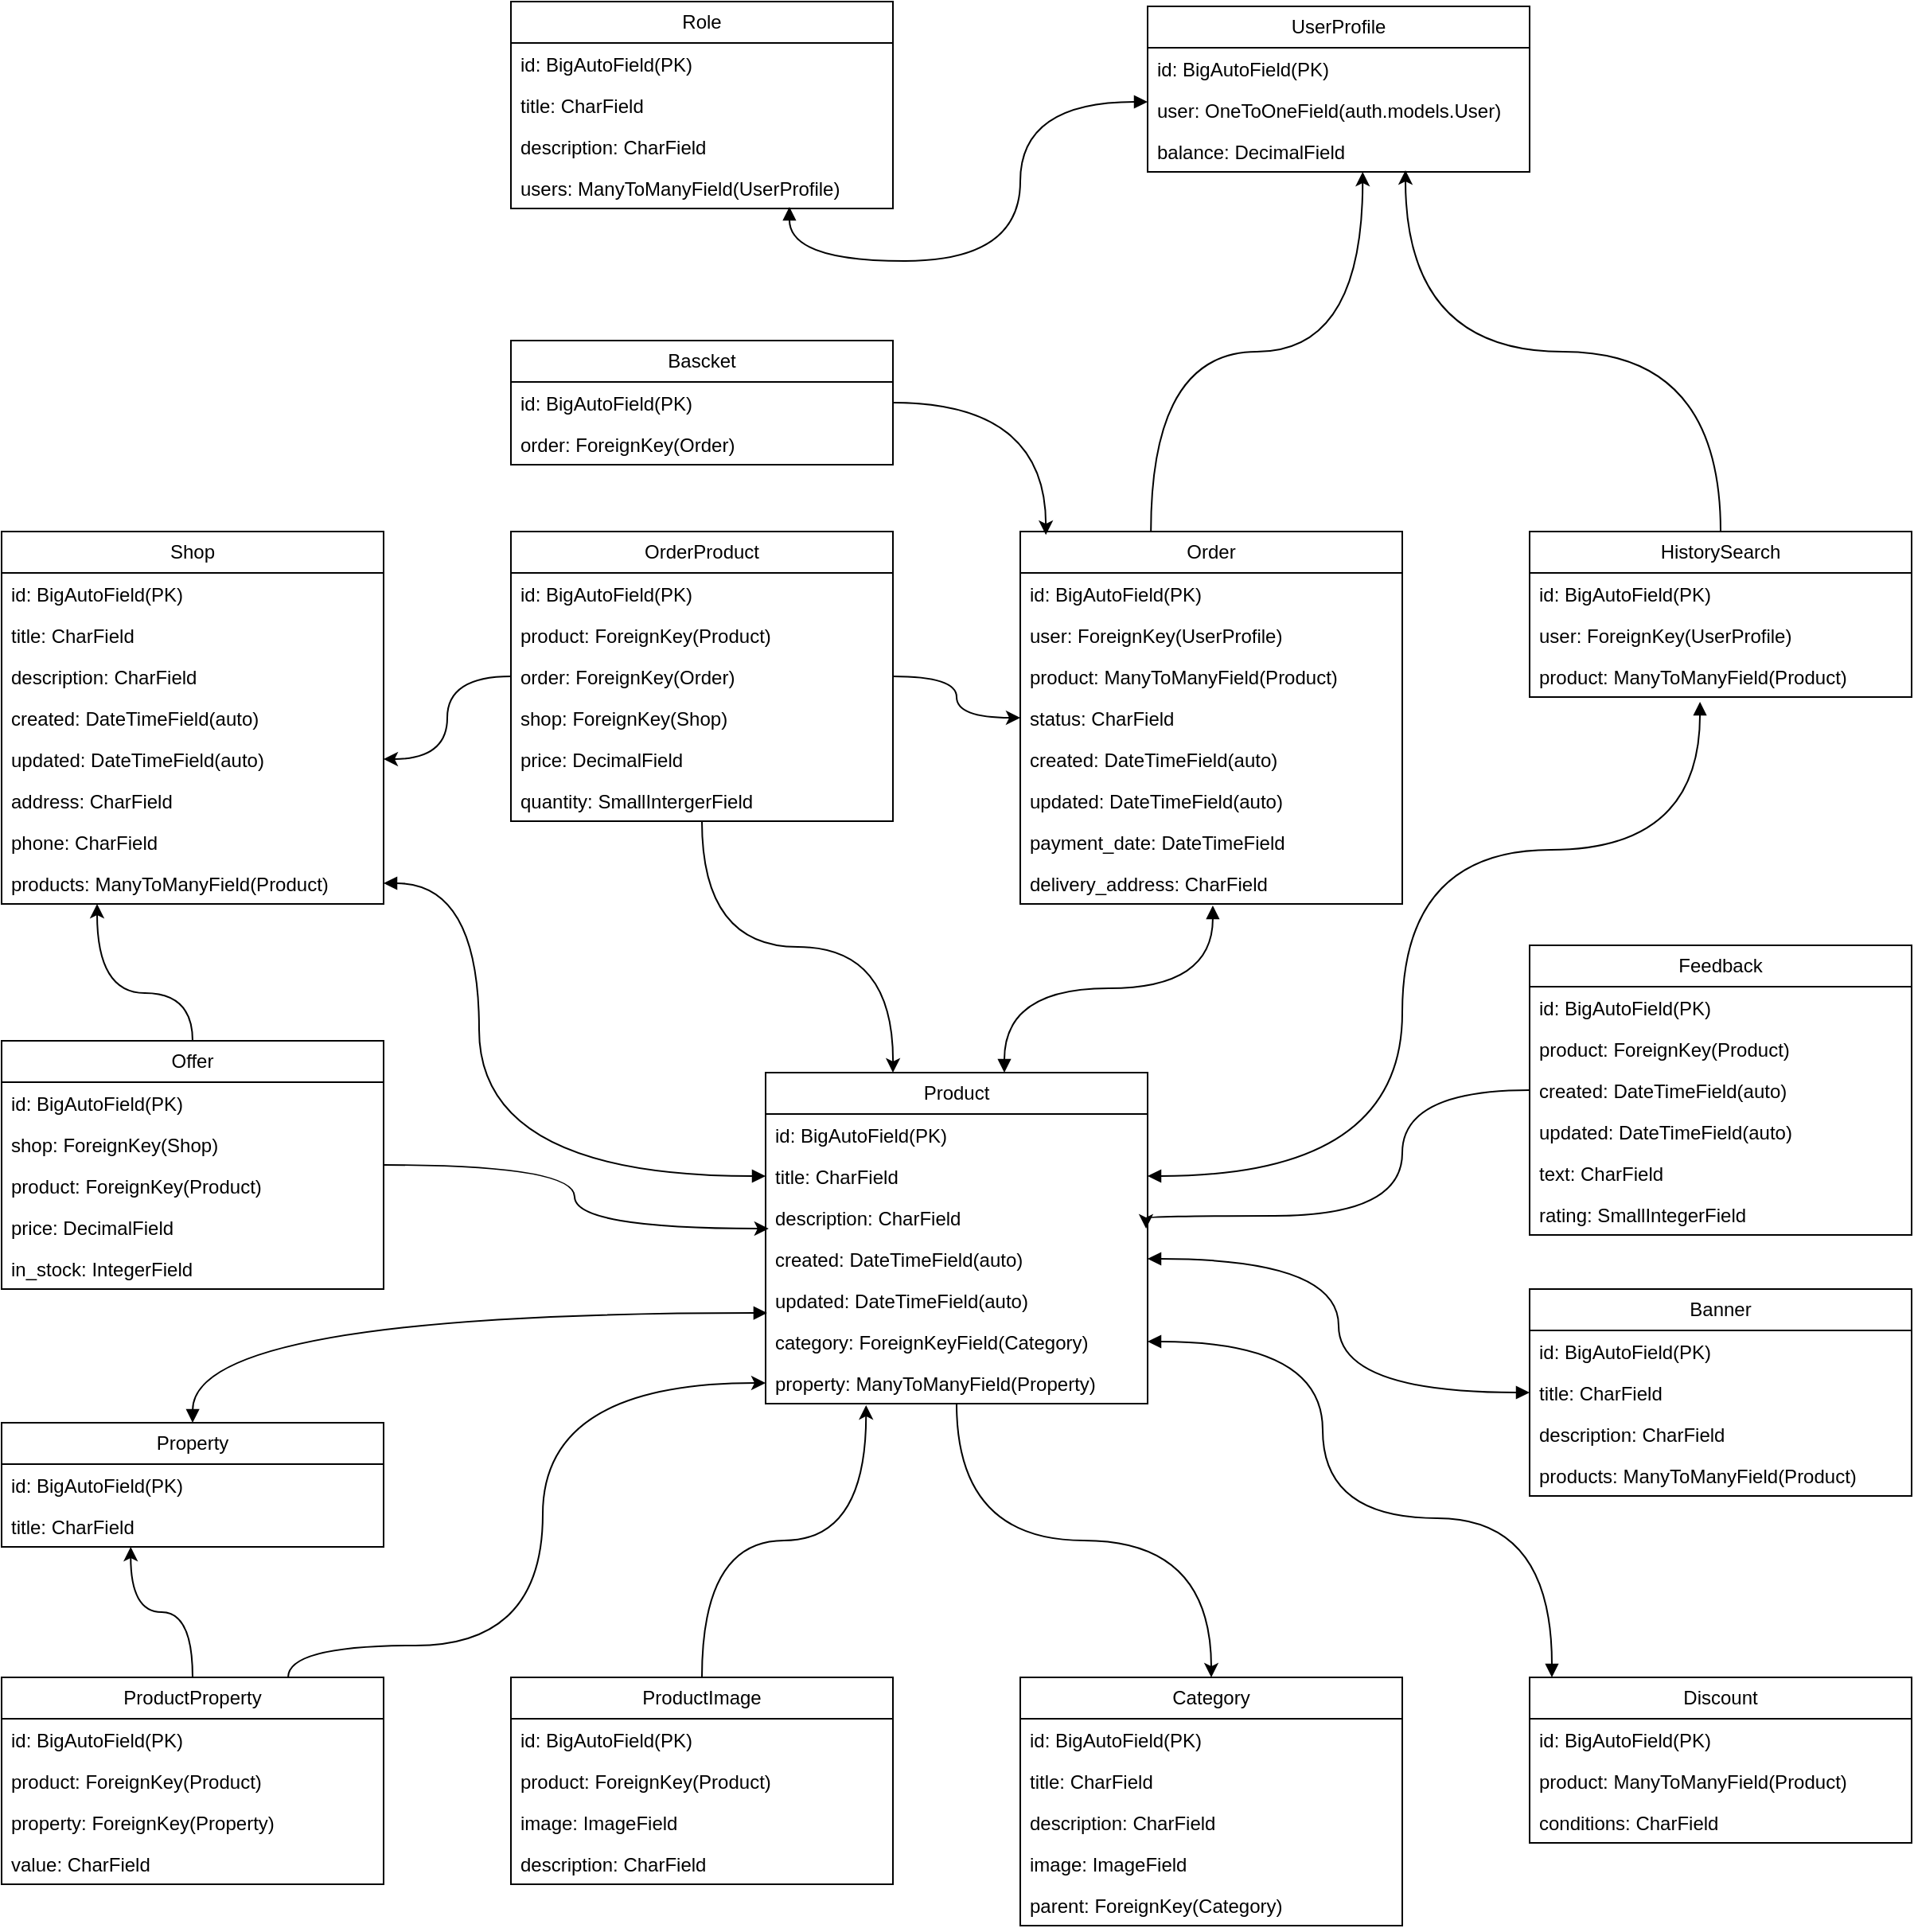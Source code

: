 <mxfile version="21.1.5" type="device">
  <diagram name="Страница 1" id="etkq9nmsjrVepEvGJYe1">
    <mxGraphModel dx="4428" dy="3909" grid="1" gridSize="10" guides="1" tooltips="1" connect="1" arrows="1" fold="1" page="1" pageScale="1" pageWidth="827" pageHeight="1169" background="none" math="0" shadow="0">
      <root>
        <mxCell id="0" />
        <mxCell id="1" parent="0" />
        <mxCell id="iAI7xGNEMs5AbcpsR_C5-301" value="Category" style="swimlane;fontStyle=0;childLayout=stackLayout;horizontal=1;startSize=26;fillColor=none;horizontalStack=0;resizeParent=1;resizeParentMax=0;resizeLast=0;collapsible=1;marginBottom=0;whiteSpace=wrap;html=1;" parent="1" vertex="1">
          <mxGeometry x="-2040" y="-1840" width="240" height="156" as="geometry" />
        </mxCell>
        <mxCell id="iAI7xGNEMs5AbcpsR_C5-302" value="id:&amp;nbsp;BigAutoField(PK)" style="text;strokeColor=none;fillColor=none;align=left;verticalAlign=top;spacingLeft=4;spacingRight=4;overflow=hidden;rotatable=0;points=[[0,0.5],[1,0.5]];portConstraint=eastwest;whiteSpace=wrap;html=1;" parent="iAI7xGNEMs5AbcpsR_C5-301" vertex="1">
          <mxGeometry y="26" width="240" height="26" as="geometry" />
        </mxCell>
        <mxCell id="iAI7xGNEMs5AbcpsR_C5-303" value="title: CharField" style="text;strokeColor=none;fillColor=none;align=left;verticalAlign=top;spacingLeft=4;spacingRight=4;overflow=hidden;rotatable=0;points=[[0,0.5],[1,0.5]];portConstraint=eastwest;whiteSpace=wrap;html=1;" parent="iAI7xGNEMs5AbcpsR_C5-301" vertex="1">
          <mxGeometry y="52" width="240" height="26" as="geometry" />
        </mxCell>
        <mxCell id="iAI7xGNEMs5AbcpsR_C5-304" value="description: CharField" style="text;strokeColor=none;fillColor=none;align=left;verticalAlign=top;spacingLeft=4;spacingRight=4;overflow=hidden;rotatable=0;points=[[0,0.5],[1,0.5]];portConstraint=eastwest;whiteSpace=wrap;html=1;" parent="iAI7xGNEMs5AbcpsR_C5-301" vertex="1">
          <mxGeometry y="78" width="240" height="26" as="geometry" />
        </mxCell>
        <mxCell id="iAI7xGNEMs5AbcpsR_C5-305" value="image: ImageField" style="text;strokeColor=none;fillColor=none;align=left;verticalAlign=top;spacingLeft=4;spacingRight=4;overflow=hidden;rotatable=0;points=[[0,0.5],[1,0.5]];portConstraint=eastwest;whiteSpace=wrap;html=1;" parent="iAI7xGNEMs5AbcpsR_C5-301" vertex="1">
          <mxGeometry y="104" width="240" height="26" as="geometry" />
        </mxCell>
        <mxCell id="iAI7xGNEMs5AbcpsR_C5-306" value="parent: ForeignKey(Category)" style="text;strokeColor=none;fillColor=none;align=left;verticalAlign=top;spacingLeft=4;spacingRight=4;overflow=hidden;rotatable=0;points=[[0,0.5],[1,0.5]];portConstraint=eastwest;whiteSpace=wrap;html=1;" parent="iAI7xGNEMs5AbcpsR_C5-301" vertex="1">
          <mxGeometry y="130" width="240" height="26" as="geometry" />
        </mxCell>
        <mxCell id="iAI7xGNEMs5AbcpsR_C5-307" value="Banner" style="swimlane;fontStyle=0;childLayout=stackLayout;horizontal=1;startSize=26;fillColor=none;horizontalStack=0;resizeParent=1;resizeParentMax=0;resizeLast=0;collapsible=1;marginBottom=0;whiteSpace=wrap;html=1;" parent="1" vertex="1">
          <mxGeometry x="-1720" y="-2084" width="240" height="130" as="geometry" />
        </mxCell>
        <mxCell id="iAI7xGNEMs5AbcpsR_C5-308" value="id:&amp;nbsp;BigAutoField(PK)" style="text;strokeColor=none;fillColor=none;align=left;verticalAlign=top;spacingLeft=4;spacingRight=4;overflow=hidden;rotatable=0;points=[[0,0.5],[1,0.5]];portConstraint=eastwest;whiteSpace=wrap;html=1;" parent="iAI7xGNEMs5AbcpsR_C5-307" vertex="1">
          <mxGeometry y="26" width="240" height="26" as="geometry" />
        </mxCell>
        <mxCell id="iAI7xGNEMs5AbcpsR_C5-309" value="title: CharField" style="text;strokeColor=none;fillColor=none;align=left;verticalAlign=top;spacingLeft=4;spacingRight=4;overflow=hidden;rotatable=0;points=[[0,0.5],[1,0.5]];portConstraint=eastwest;whiteSpace=wrap;html=1;" parent="iAI7xGNEMs5AbcpsR_C5-307" vertex="1">
          <mxGeometry y="52" width="240" height="26" as="geometry" />
        </mxCell>
        <mxCell id="iAI7xGNEMs5AbcpsR_C5-310" value="description: CharField" style="text;strokeColor=none;fillColor=none;align=left;verticalAlign=top;spacingLeft=4;spacingRight=4;overflow=hidden;rotatable=0;points=[[0,0.5],[1,0.5]];portConstraint=eastwest;whiteSpace=wrap;html=1;" parent="iAI7xGNEMs5AbcpsR_C5-307" vertex="1">
          <mxGeometry y="78" width="240" height="26" as="geometry" />
        </mxCell>
        <mxCell id="iAI7xGNEMs5AbcpsR_C5-312" value="products: ManyToManyField(Product)" style="text;strokeColor=none;fillColor=none;align=left;verticalAlign=top;spacingLeft=4;spacingRight=4;overflow=hidden;rotatable=0;points=[[0,0.5],[1,0.5]];portConstraint=eastwest;whiteSpace=wrap;html=1;" parent="iAI7xGNEMs5AbcpsR_C5-307" vertex="1">
          <mxGeometry y="104" width="240" height="26" as="geometry" />
        </mxCell>
        <mxCell id="iAI7xGNEMs5AbcpsR_C5-313" value="Role" style="swimlane;fontStyle=0;childLayout=stackLayout;horizontal=1;startSize=26;fillColor=none;horizontalStack=0;resizeParent=1;resizeParentMax=0;resizeLast=0;collapsible=1;marginBottom=0;whiteSpace=wrap;html=1;" parent="1" vertex="1">
          <mxGeometry x="-2360" y="-2893" width="240" height="130" as="geometry" />
        </mxCell>
        <mxCell id="iAI7xGNEMs5AbcpsR_C5-314" value="id:&amp;nbsp;BigAutoField(PK)" style="text;strokeColor=none;fillColor=none;align=left;verticalAlign=top;spacingLeft=4;spacingRight=4;overflow=hidden;rotatable=0;points=[[0,0.5],[1,0.5]];portConstraint=eastwest;whiteSpace=wrap;html=1;" parent="iAI7xGNEMs5AbcpsR_C5-313" vertex="1">
          <mxGeometry y="26" width="240" height="26" as="geometry" />
        </mxCell>
        <mxCell id="iAI7xGNEMs5AbcpsR_C5-315" value="title: CharField" style="text;strokeColor=none;fillColor=none;align=left;verticalAlign=top;spacingLeft=4;spacingRight=4;overflow=hidden;rotatable=0;points=[[0,0.5],[1,0.5]];portConstraint=eastwest;whiteSpace=wrap;html=1;" parent="iAI7xGNEMs5AbcpsR_C5-313" vertex="1">
          <mxGeometry y="52" width="240" height="26" as="geometry" />
        </mxCell>
        <mxCell id="iAI7xGNEMs5AbcpsR_C5-316" value="description: CharField" style="text;strokeColor=none;fillColor=none;align=left;verticalAlign=top;spacingLeft=4;spacingRight=4;overflow=hidden;rotatable=0;points=[[0,0.5],[1,0.5]];portConstraint=eastwest;whiteSpace=wrap;html=1;" parent="iAI7xGNEMs5AbcpsR_C5-313" vertex="1">
          <mxGeometry y="78" width="240" height="26" as="geometry" />
        </mxCell>
        <mxCell id="iAI7xGNEMs5AbcpsR_C5-317" value="users: ManyToManyField(UserProfile)" style="text;strokeColor=none;fillColor=none;align=left;verticalAlign=top;spacingLeft=4;spacingRight=4;overflow=hidden;rotatable=0;points=[[0,0.5],[1,0.5]];portConstraint=eastwest;whiteSpace=wrap;html=1;" parent="iAI7xGNEMs5AbcpsR_C5-313" vertex="1">
          <mxGeometry y="104" width="240" height="26" as="geometry" />
        </mxCell>
        <mxCell id="iAI7xGNEMs5AbcpsR_C5-318" value="UserProfile" style="swimlane;fontStyle=0;childLayout=stackLayout;horizontal=1;startSize=26;fillColor=none;horizontalStack=0;resizeParent=1;resizeParentMax=0;resizeLast=0;collapsible=1;marginBottom=0;whiteSpace=wrap;html=1;" parent="1" vertex="1">
          <mxGeometry x="-1960" y="-2890" width="240" height="104" as="geometry" />
        </mxCell>
        <mxCell id="iAI7xGNEMs5AbcpsR_C5-319" value="id:&amp;nbsp;BigAutoField(PK)" style="text;strokeColor=none;fillColor=none;align=left;verticalAlign=top;spacingLeft=4;spacingRight=4;overflow=hidden;rotatable=0;points=[[0,0.5],[1,0.5]];portConstraint=eastwest;whiteSpace=wrap;html=1;" parent="iAI7xGNEMs5AbcpsR_C5-318" vertex="1">
          <mxGeometry y="26" width="240" height="26" as="geometry" />
        </mxCell>
        <mxCell id="iAI7xGNEMs5AbcpsR_C5-320" value="user:&amp;nbsp;OneToOneField(auth.models.User)" style="text;strokeColor=none;fillColor=none;align=left;verticalAlign=top;spacingLeft=4;spacingRight=4;overflow=hidden;rotatable=0;points=[[0,0.5],[1,0.5]];portConstraint=eastwest;whiteSpace=wrap;html=1;" parent="iAI7xGNEMs5AbcpsR_C5-318" vertex="1">
          <mxGeometry y="52" width="240" height="26" as="geometry" />
        </mxCell>
        <mxCell id="iAI7xGNEMs5AbcpsR_C5-321" value="balance:&amp;nbsp;DecimalField" style="text;strokeColor=none;fillColor=none;align=left;verticalAlign=top;spacingLeft=4;spacingRight=4;overflow=hidden;rotatable=0;points=[[0,0.5],[1,0.5]];portConstraint=eastwest;whiteSpace=wrap;html=1;" parent="iAI7xGNEMs5AbcpsR_C5-318" vertex="1">
          <mxGeometry y="78" width="240" height="26" as="geometry" />
        </mxCell>
        <mxCell id="iAI7xGNEMs5AbcpsR_C5-323" value="Shop" style="swimlane;fontStyle=0;childLayout=stackLayout;horizontal=1;startSize=26;fillColor=none;horizontalStack=0;resizeParent=1;resizeParentMax=0;resizeLast=0;collapsible=1;marginBottom=0;whiteSpace=wrap;html=1;" parent="1" vertex="1">
          <mxGeometry x="-2680" y="-2560" width="240" height="234" as="geometry" />
        </mxCell>
        <mxCell id="iAI7xGNEMs5AbcpsR_C5-324" value="id:&amp;nbsp;BigAutoField(PK)" style="text;strokeColor=none;fillColor=none;align=left;verticalAlign=top;spacingLeft=4;spacingRight=4;overflow=hidden;rotatable=0;points=[[0,0.5],[1,0.5]];portConstraint=eastwest;whiteSpace=wrap;html=1;" parent="iAI7xGNEMs5AbcpsR_C5-323" vertex="1">
          <mxGeometry y="26" width="240" height="26" as="geometry" />
        </mxCell>
        <mxCell id="iAI7xGNEMs5AbcpsR_C5-325" value="title: CharField" style="text;strokeColor=none;fillColor=none;align=left;verticalAlign=top;spacingLeft=4;spacingRight=4;overflow=hidden;rotatable=0;points=[[0,0.5],[1,0.5]];portConstraint=eastwest;whiteSpace=wrap;html=1;" parent="iAI7xGNEMs5AbcpsR_C5-323" vertex="1">
          <mxGeometry y="52" width="240" height="26" as="geometry" />
        </mxCell>
        <mxCell id="iAI7xGNEMs5AbcpsR_C5-326" value="description: CharField" style="text;strokeColor=none;fillColor=none;align=left;verticalAlign=top;spacingLeft=4;spacingRight=4;overflow=hidden;rotatable=0;points=[[0,0.5],[1,0.5]];portConstraint=eastwest;whiteSpace=wrap;html=1;" parent="iAI7xGNEMs5AbcpsR_C5-323" vertex="1">
          <mxGeometry y="78" width="240" height="26" as="geometry" />
        </mxCell>
        <mxCell id="iAI7xGNEMs5AbcpsR_C5-327" value="created:&amp;nbsp;DateTimeField(auto)" style="text;strokeColor=none;fillColor=none;align=left;verticalAlign=top;spacingLeft=4;spacingRight=4;overflow=hidden;rotatable=0;points=[[0,0.5],[1,0.5]];portConstraint=eastwest;whiteSpace=wrap;html=1;" parent="iAI7xGNEMs5AbcpsR_C5-323" vertex="1">
          <mxGeometry y="104" width="240" height="26" as="geometry" />
        </mxCell>
        <mxCell id="iAI7xGNEMs5AbcpsR_C5-328" value="updated:&amp;nbsp;DateTimeField(auto)" style="text;strokeColor=none;fillColor=none;align=left;verticalAlign=top;spacingLeft=4;spacingRight=4;overflow=hidden;rotatable=0;points=[[0,0.5],[1,0.5]];portConstraint=eastwest;whiteSpace=wrap;html=1;" parent="iAI7xGNEMs5AbcpsR_C5-323" vertex="1">
          <mxGeometry y="130" width="240" height="26" as="geometry" />
        </mxCell>
        <mxCell id="iAI7xGNEMs5AbcpsR_C5-329" value="address: CharField" style="text;strokeColor=none;fillColor=none;align=left;verticalAlign=top;spacingLeft=4;spacingRight=4;overflow=hidden;rotatable=0;points=[[0,0.5],[1,0.5]];portConstraint=eastwest;whiteSpace=wrap;html=1;" parent="iAI7xGNEMs5AbcpsR_C5-323" vertex="1">
          <mxGeometry y="156" width="240" height="26" as="geometry" />
        </mxCell>
        <mxCell id="iAI7xGNEMs5AbcpsR_C5-330" value="phone: CharField" style="text;strokeColor=none;fillColor=none;align=left;verticalAlign=top;spacingLeft=4;spacingRight=4;overflow=hidden;rotatable=0;points=[[0,0.5],[1,0.5]];portConstraint=eastwest;whiteSpace=wrap;html=1;" parent="iAI7xGNEMs5AbcpsR_C5-323" vertex="1">
          <mxGeometry y="182" width="240" height="26" as="geometry" />
        </mxCell>
        <mxCell id="iAI7xGNEMs5AbcpsR_C5-331" value="products: ManyToManyField(Product)" style="text;strokeColor=none;fillColor=none;align=left;verticalAlign=top;spacingLeft=4;spacingRight=4;overflow=hidden;rotatable=0;points=[[0,0.5],[1,0.5]];portConstraint=eastwest;whiteSpace=wrap;html=1;" parent="iAI7xGNEMs5AbcpsR_C5-323" vertex="1">
          <mxGeometry y="208" width="240" height="26" as="geometry" />
        </mxCell>
        <mxCell id="u7lM2KXQP_NcvlQFw7vr-62" style="edgeStyle=orthogonalEdgeStyle;rounded=0;orthogonalLoop=1;jettySize=auto;html=1;entryX=0.008;entryY=0.769;entryDx=0;entryDy=0;curved=1;entryPerimeter=0;" parent="1" source="iAI7xGNEMs5AbcpsR_C5-332" target="iAI7xGNEMs5AbcpsR_C5-340" edge="1">
          <mxGeometry relative="1" as="geometry" />
        </mxCell>
        <mxCell id="u7lM2KXQP_NcvlQFw7vr-63" value="" style="edgeStyle=orthogonalEdgeStyle;rounded=0;orthogonalLoop=1;jettySize=auto;html=1;curved=1;entryX=0.25;entryY=1;entryDx=0;entryDy=0;entryPerimeter=0;" parent="1" source="iAI7xGNEMs5AbcpsR_C5-332" target="iAI7xGNEMs5AbcpsR_C5-331" edge="1">
          <mxGeometry relative="1" as="geometry">
            <mxPoint x="-2630" y="-2300" as="targetPoint" />
            <Array as="points">
              <mxPoint x="-2560" y="-2270" />
              <mxPoint x="-2620" y="-2270" />
            </Array>
          </mxGeometry>
        </mxCell>
        <mxCell id="iAI7xGNEMs5AbcpsR_C5-332" value="Offer" style="swimlane;fontStyle=0;childLayout=stackLayout;horizontal=1;startSize=26;fillColor=none;horizontalStack=0;resizeParent=1;resizeParentMax=0;resizeLast=0;collapsible=1;marginBottom=0;whiteSpace=wrap;html=1;" parent="1" vertex="1">
          <mxGeometry x="-2680" y="-2240" width="240" height="156" as="geometry" />
        </mxCell>
        <mxCell id="iAI7xGNEMs5AbcpsR_C5-333" value="id:&amp;nbsp;BigAutoField(PK)" style="text;strokeColor=none;fillColor=none;align=left;verticalAlign=top;spacingLeft=4;spacingRight=4;overflow=hidden;rotatable=0;points=[[0,0.5],[1,0.5]];portConstraint=eastwest;whiteSpace=wrap;html=1;" parent="iAI7xGNEMs5AbcpsR_C5-332" vertex="1">
          <mxGeometry y="26" width="240" height="26" as="geometry" />
        </mxCell>
        <mxCell id="iAI7xGNEMs5AbcpsR_C5-334" value="shop: ForeignKey(Shop)" style="text;strokeColor=none;fillColor=none;align=left;verticalAlign=top;spacingLeft=4;spacingRight=4;overflow=hidden;rotatable=0;points=[[0,0.5],[1,0.5]];portConstraint=eastwest;whiteSpace=wrap;html=1;" parent="iAI7xGNEMs5AbcpsR_C5-332" vertex="1">
          <mxGeometry y="52" width="240" height="26" as="geometry" />
        </mxCell>
        <mxCell id="iAI7xGNEMs5AbcpsR_C5-335" value="product: ForeignKey(Product)" style="text;strokeColor=none;fillColor=none;align=left;verticalAlign=top;spacingLeft=4;spacingRight=4;overflow=hidden;rotatable=0;points=[[0,0.5],[1,0.5]];portConstraint=eastwest;whiteSpace=wrap;html=1;" parent="iAI7xGNEMs5AbcpsR_C5-332" vertex="1">
          <mxGeometry y="78" width="240" height="26" as="geometry" />
        </mxCell>
        <mxCell id="iAI7xGNEMs5AbcpsR_C5-336" value="price: DecimalField" style="text;strokeColor=none;fillColor=none;align=left;verticalAlign=top;spacingLeft=4;spacingRight=4;overflow=hidden;rotatable=0;points=[[0,0.5],[1,0.5]];portConstraint=eastwest;whiteSpace=wrap;html=1;" parent="iAI7xGNEMs5AbcpsR_C5-332" vertex="1">
          <mxGeometry y="104" width="240" height="26" as="geometry" />
        </mxCell>
        <mxCell id="iAI7xGNEMs5AbcpsR_C5-412" value="in_stock: IntegerField" style="text;strokeColor=none;fillColor=none;align=left;verticalAlign=top;spacingLeft=4;spacingRight=4;overflow=hidden;rotatable=0;points=[[0,0.5],[1,0.5]];portConstraint=eastwest;whiteSpace=wrap;html=1;" parent="iAI7xGNEMs5AbcpsR_C5-332" vertex="1">
          <mxGeometry y="130" width="240" height="26" as="geometry" />
        </mxCell>
        <mxCell id="u7lM2KXQP_NcvlQFw7vr-58" style="edgeStyle=orthogonalEdgeStyle;rounded=0;orthogonalLoop=1;jettySize=auto;html=1;curved=1;" parent="1" source="iAI7xGNEMs5AbcpsR_C5-337" target="iAI7xGNEMs5AbcpsR_C5-301" edge="1">
          <mxGeometry relative="1" as="geometry" />
        </mxCell>
        <mxCell id="iAI7xGNEMs5AbcpsR_C5-337" value="Product" style="swimlane;fontStyle=0;childLayout=stackLayout;horizontal=1;startSize=26;fillColor=none;horizontalStack=0;resizeParent=1;resizeParentMax=0;resizeLast=0;collapsible=1;marginBottom=0;whiteSpace=wrap;html=1;" parent="1" vertex="1">
          <mxGeometry x="-2200" y="-2220" width="240" height="208" as="geometry" />
        </mxCell>
        <mxCell id="iAI7xGNEMs5AbcpsR_C5-338" value="id:&amp;nbsp;BigAutoField(PK)" style="text;strokeColor=none;fillColor=none;align=left;verticalAlign=top;spacingLeft=4;spacingRight=4;overflow=hidden;rotatable=0;points=[[0,0.5],[1,0.5]];portConstraint=eastwest;whiteSpace=wrap;html=1;" parent="iAI7xGNEMs5AbcpsR_C5-337" vertex="1">
          <mxGeometry y="26" width="240" height="26" as="geometry" />
        </mxCell>
        <mxCell id="iAI7xGNEMs5AbcpsR_C5-339" value="title: CharField" style="text;strokeColor=none;fillColor=none;align=left;verticalAlign=top;spacingLeft=4;spacingRight=4;overflow=hidden;rotatable=0;points=[[0,0.5],[1,0.5]];portConstraint=eastwest;whiteSpace=wrap;html=1;" parent="iAI7xGNEMs5AbcpsR_C5-337" vertex="1">
          <mxGeometry y="52" width="240" height="26" as="geometry" />
        </mxCell>
        <mxCell id="iAI7xGNEMs5AbcpsR_C5-340" value="description: CharField" style="text;strokeColor=none;fillColor=none;align=left;verticalAlign=top;spacingLeft=4;spacingRight=4;overflow=hidden;rotatable=0;points=[[0,0.5],[1,0.5]];portConstraint=eastwest;whiteSpace=wrap;html=1;" parent="iAI7xGNEMs5AbcpsR_C5-337" vertex="1">
          <mxGeometry y="78" width="240" height="26" as="geometry" />
        </mxCell>
        <mxCell id="iAI7xGNEMs5AbcpsR_C5-341" value="created:&amp;nbsp;DateTimeField(auto)" style="text;strokeColor=none;fillColor=none;align=left;verticalAlign=top;spacingLeft=4;spacingRight=4;overflow=hidden;rotatable=0;points=[[0,0.5],[1,0.5]];portConstraint=eastwest;whiteSpace=wrap;html=1;" parent="iAI7xGNEMs5AbcpsR_C5-337" vertex="1">
          <mxGeometry y="104" width="240" height="26" as="geometry" />
        </mxCell>
        <mxCell id="iAI7xGNEMs5AbcpsR_C5-342" value="updated:&amp;nbsp;DateTimeField(auto)" style="text;strokeColor=none;fillColor=none;align=left;verticalAlign=top;spacingLeft=4;spacingRight=4;overflow=hidden;rotatable=0;points=[[0,0.5],[1,0.5]];portConstraint=eastwest;whiteSpace=wrap;html=1;" parent="iAI7xGNEMs5AbcpsR_C5-337" vertex="1">
          <mxGeometry y="130" width="240" height="26" as="geometry" />
        </mxCell>
        <mxCell id="iAI7xGNEMs5AbcpsR_C5-345" value="category: ForeignKeyField(Category)" style="text;strokeColor=none;fillColor=none;align=left;verticalAlign=top;spacingLeft=4;spacingRight=4;overflow=hidden;rotatable=0;points=[[0,0.5],[1,0.5]];portConstraint=eastwest;whiteSpace=wrap;html=1;" parent="iAI7xGNEMs5AbcpsR_C5-337" vertex="1">
          <mxGeometry y="156" width="240" height="26" as="geometry" />
        </mxCell>
        <mxCell id="iAI7xGNEMs5AbcpsR_C5-346" value="property: ManyToManyField(Property)" style="text;strokeColor=none;fillColor=none;align=left;verticalAlign=top;spacingLeft=4;spacingRight=4;overflow=hidden;rotatable=0;points=[[0,0.5],[1,0.5]];portConstraint=eastwest;whiteSpace=wrap;html=1;" parent="iAI7xGNEMs5AbcpsR_C5-337" vertex="1">
          <mxGeometry y="182" width="240" height="26" as="geometry" />
        </mxCell>
        <mxCell id="iAI7xGNEMs5AbcpsR_C5-347" value="Property" style="swimlane;fontStyle=0;childLayout=stackLayout;horizontal=1;startSize=26;fillColor=none;horizontalStack=0;resizeParent=1;resizeParentMax=0;resizeLast=0;collapsible=1;marginBottom=0;whiteSpace=wrap;html=1;" parent="1" vertex="1">
          <mxGeometry x="-2680" y="-2000" width="240" height="78" as="geometry" />
        </mxCell>
        <mxCell id="iAI7xGNEMs5AbcpsR_C5-348" value="id:&amp;nbsp;BigAutoField(PK)" style="text;strokeColor=none;fillColor=none;align=left;verticalAlign=top;spacingLeft=4;spacingRight=4;overflow=hidden;rotatable=0;points=[[0,0.5],[1,0.5]];portConstraint=eastwest;whiteSpace=wrap;html=1;" parent="iAI7xGNEMs5AbcpsR_C5-347" vertex="1">
          <mxGeometry y="26" width="240" height="26" as="geometry" />
        </mxCell>
        <mxCell id="iAI7xGNEMs5AbcpsR_C5-351" value="title: CharField" style="text;strokeColor=none;fillColor=none;align=left;verticalAlign=top;spacingLeft=4;spacingRight=4;overflow=hidden;rotatable=0;points=[[0,0.5],[1,0.5]];portConstraint=eastwest;whiteSpace=wrap;html=1;" parent="iAI7xGNEMs5AbcpsR_C5-347" vertex="1">
          <mxGeometry y="52" width="240" height="26" as="geometry" />
        </mxCell>
        <mxCell id="u7lM2KXQP_NcvlQFw7vr-60" value="" style="edgeStyle=orthogonalEdgeStyle;rounded=0;orthogonalLoop=1;jettySize=auto;html=1;curved=1;entryX=0.338;entryY=1;entryDx=0;entryDy=0;entryPerimeter=0;" parent="1" source="iAI7xGNEMs5AbcpsR_C5-352" target="iAI7xGNEMs5AbcpsR_C5-351" edge="1">
          <mxGeometry relative="1" as="geometry">
            <mxPoint x="-2600" y="-1910" as="targetPoint" />
          </mxGeometry>
        </mxCell>
        <mxCell id="u7lM2KXQP_NcvlQFw7vr-61" style="edgeStyle=orthogonalEdgeStyle;rounded=0;orthogonalLoop=1;jettySize=auto;html=1;entryX=0;entryY=0.5;entryDx=0;entryDy=0;curved=1;exitX=0.75;exitY=0;exitDx=0;exitDy=0;" parent="1" source="iAI7xGNEMs5AbcpsR_C5-352" target="iAI7xGNEMs5AbcpsR_C5-346" edge="1">
          <mxGeometry relative="1" as="geometry">
            <mxPoint x="-2210" y="-2080" as="targetPoint" />
            <mxPoint x="-2490" y="-1860" as="sourcePoint" />
            <Array as="points">
              <mxPoint x="-2500" y="-1860" />
              <mxPoint x="-2340" y="-1860" />
              <mxPoint x="-2340" y="-2025" />
            </Array>
          </mxGeometry>
        </mxCell>
        <mxCell id="iAI7xGNEMs5AbcpsR_C5-352" value="ProductProperty" style="swimlane;fontStyle=0;childLayout=stackLayout;horizontal=1;startSize=26;fillColor=none;horizontalStack=0;resizeParent=1;resizeParentMax=0;resizeLast=0;collapsible=1;marginBottom=0;whiteSpace=wrap;html=1;" parent="1" vertex="1">
          <mxGeometry x="-2680" y="-1840" width="240" height="130" as="geometry" />
        </mxCell>
        <mxCell id="iAI7xGNEMs5AbcpsR_C5-353" value="id:&amp;nbsp;BigAutoField(PK)" style="text;strokeColor=none;fillColor=none;align=left;verticalAlign=top;spacingLeft=4;spacingRight=4;overflow=hidden;rotatable=0;points=[[0,0.5],[1,0.5]];portConstraint=eastwest;whiteSpace=wrap;html=1;" parent="iAI7xGNEMs5AbcpsR_C5-352" vertex="1">
          <mxGeometry y="26" width="240" height="26" as="geometry" />
        </mxCell>
        <mxCell id="iAI7xGNEMs5AbcpsR_C5-354" value="product: ForeignKey(Product)" style="text;strokeColor=none;fillColor=none;align=left;verticalAlign=top;spacingLeft=4;spacingRight=4;overflow=hidden;rotatable=0;points=[[0,0.5],[1,0.5]];portConstraint=eastwest;whiteSpace=wrap;html=1;" parent="iAI7xGNEMs5AbcpsR_C5-352" vertex="1">
          <mxGeometry y="52" width="240" height="26" as="geometry" />
        </mxCell>
        <mxCell id="iAI7xGNEMs5AbcpsR_C5-355" value="property: ForeignKey(Property)" style="text;strokeColor=none;fillColor=none;align=left;verticalAlign=top;spacingLeft=4;spacingRight=4;overflow=hidden;rotatable=0;points=[[0,0.5],[1,0.5]];portConstraint=eastwest;whiteSpace=wrap;html=1;" parent="iAI7xGNEMs5AbcpsR_C5-352" vertex="1">
          <mxGeometry y="78" width="240" height="26" as="geometry" />
        </mxCell>
        <mxCell id="iAI7xGNEMs5AbcpsR_C5-356" value="value: CharField" style="text;strokeColor=none;fillColor=none;align=left;verticalAlign=top;spacingLeft=4;spacingRight=4;overflow=hidden;rotatable=0;points=[[0,0.5],[1,0.5]];portConstraint=eastwest;whiteSpace=wrap;html=1;" parent="iAI7xGNEMs5AbcpsR_C5-352" vertex="1">
          <mxGeometry y="104" width="240" height="26" as="geometry" />
        </mxCell>
        <mxCell id="u7lM2KXQP_NcvlQFw7vr-55" style="edgeStyle=orthogonalEdgeStyle;rounded=0;orthogonalLoop=1;jettySize=auto;html=1;curved=1;exitX=0;exitY=0.5;exitDx=0;exitDy=0;entryX=0.996;entryY=0.769;entryDx=0;entryDy=0;entryPerimeter=0;" parent="1" source="iAI7xGNEMs5AbcpsR_C5-360" target="iAI7xGNEMs5AbcpsR_C5-340" edge="1">
          <mxGeometry relative="1" as="geometry">
            <mxPoint x="-1960" y="-2160" as="targetPoint" />
            <Array as="points">
              <mxPoint x="-1800" y="-2209" />
              <mxPoint x="-1800" y="-2130" />
            </Array>
          </mxGeometry>
        </mxCell>
        <mxCell id="iAI7xGNEMs5AbcpsR_C5-357" value="Feedback" style="swimlane;fontStyle=0;childLayout=stackLayout;horizontal=1;startSize=26;fillColor=none;horizontalStack=0;resizeParent=1;resizeParentMax=0;resizeLast=0;collapsible=1;marginBottom=0;whiteSpace=wrap;html=1;" parent="1" vertex="1">
          <mxGeometry x="-1720" y="-2300" width="240" height="182" as="geometry" />
        </mxCell>
        <mxCell id="iAI7xGNEMs5AbcpsR_C5-358" value="id:&amp;nbsp;BigAutoField(PK)" style="text;strokeColor=none;fillColor=none;align=left;verticalAlign=top;spacingLeft=4;spacingRight=4;overflow=hidden;rotatable=0;points=[[0,0.5],[1,0.5]];portConstraint=eastwest;whiteSpace=wrap;html=1;" parent="iAI7xGNEMs5AbcpsR_C5-357" vertex="1">
          <mxGeometry y="26" width="240" height="26" as="geometry" />
        </mxCell>
        <mxCell id="iAI7xGNEMs5AbcpsR_C5-359" value="product: ForeignKey(Product)" style="text;strokeColor=none;fillColor=none;align=left;verticalAlign=top;spacingLeft=4;spacingRight=4;overflow=hidden;rotatable=0;points=[[0,0.5],[1,0.5]];portConstraint=eastwest;whiteSpace=wrap;html=1;" parent="iAI7xGNEMs5AbcpsR_C5-357" vertex="1">
          <mxGeometry y="52" width="240" height="26" as="geometry" />
        </mxCell>
        <mxCell id="iAI7xGNEMs5AbcpsR_C5-360" value="created:&amp;nbsp;DateTimeField(auto)" style="text;strokeColor=none;fillColor=none;align=left;verticalAlign=top;spacingLeft=4;spacingRight=4;overflow=hidden;rotatable=0;points=[[0,0.5],[1,0.5]];portConstraint=eastwest;whiteSpace=wrap;html=1;" parent="iAI7xGNEMs5AbcpsR_C5-357" vertex="1">
          <mxGeometry y="78" width="240" height="26" as="geometry" />
        </mxCell>
        <mxCell id="iAI7xGNEMs5AbcpsR_C5-362" value="updated:&amp;nbsp;DateTimeField(auto)" style="text;strokeColor=none;fillColor=none;align=left;verticalAlign=top;spacingLeft=4;spacingRight=4;overflow=hidden;rotatable=0;points=[[0,0.5],[1,0.5]];portConstraint=eastwest;whiteSpace=wrap;html=1;" parent="iAI7xGNEMs5AbcpsR_C5-357" vertex="1">
          <mxGeometry y="104" width="240" height="26" as="geometry" />
        </mxCell>
        <mxCell id="iAI7xGNEMs5AbcpsR_C5-370" value="text: CharField" style="text;strokeColor=none;fillColor=none;align=left;verticalAlign=top;spacingLeft=4;spacingRight=4;overflow=hidden;rotatable=0;points=[[0,0.5],[1,0.5]];portConstraint=eastwest;whiteSpace=wrap;html=1;" parent="iAI7xGNEMs5AbcpsR_C5-357" vertex="1">
          <mxGeometry y="130" width="240" height="26" as="geometry" />
        </mxCell>
        <mxCell id="iAI7xGNEMs5AbcpsR_C5-371" value="rating: SmallIntegerField" style="text;strokeColor=none;fillColor=none;align=left;verticalAlign=top;spacingLeft=4;spacingRight=4;overflow=hidden;rotatable=0;points=[[0,0.5],[1,0.5]];portConstraint=eastwest;whiteSpace=wrap;html=1;" parent="iAI7xGNEMs5AbcpsR_C5-357" vertex="1">
          <mxGeometry y="156" width="240" height="26" as="geometry" />
        </mxCell>
        <mxCell id="u7lM2KXQP_NcvlQFw7vr-59" style="edgeStyle=orthogonalEdgeStyle;rounded=0;orthogonalLoop=1;jettySize=auto;html=1;entryX=0.263;entryY=1.038;entryDx=0;entryDy=0;entryPerimeter=0;curved=1;" parent="1" source="iAI7xGNEMs5AbcpsR_C5-365" target="iAI7xGNEMs5AbcpsR_C5-346" edge="1">
          <mxGeometry relative="1" as="geometry">
            <mxPoint x="-2200" y="-1900" as="targetPoint" />
          </mxGeometry>
        </mxCell>
        <mxCell id="iAI7xGNEMs5AbcpsR_C5-365" value="ProductImage" style="swimlane;fontStyle=0;childLayout=stackLayout;horizontal=1;startSize=26;fillColor=none;horizontalStack=0;resizeParent=1;resizeParentMax=0;resizeLast=0;collapsible=1;marginBottom=0;whiteSpace=wrap;html=1;" parent="1" vertex="1">
          <mxGeometry x="-2360" y="-1840" width="240" height="130" as="geometry" />
        </mxCell>
        <mxCell id="iAI7xGNEMs5AbcpsR_C5-366" value="id:&amp;nbsp;BigAutoField(PK)" style="text;strokeColor=none;fillColor=none;align=left;verticalAlign=top;spacingLeft=4;spacingRight=4;overflow=hidden;rotatable=0;points=[[0,0.5],[1,0.5]];portConstraint=eastwest;whiteSpace=wrap;html=1;" parent="iAI7xGNEMs5AbcpsR_C5-365" vertex="1">
          <mxGeometry y="26" width="240" height="26" as="geometry" />
        </mxCell>
        <mxCell id="iAI7xGNEMs5AbcpsR_C5-367" value="product: ForeignKey(Product)" style="text;strokeColor=none;fillColor=none;align=left;verticalAlign=top;spacingLeft=4;spacingRight=4;overflow=hidden;rotatable=0;points=[[0,0.5],[1,0.5]];portConstraint=eastwest;whiteSpace=wrap;html=1;" parent="iAI7xGNEMs5AbcpsR_C5-365" vertex="1">
          <mxGeometry y="52" width="240" height="26" as="geometry" />
        </mxCell>
        <mxCell id="iAI7xGNEMs5AbcpsR_C5-368" value="image: ImageField" style="text;strokeColor=none;fillColor=none;align=left;verticalAlign=top;spacingLeft=4;spacingRight=4;overflow=hidden;rotatable=0;points=[[0,0.5],[1,0.5]];portConstraint=eastwest;whiteSpace=wrap;html=1;" parent="iAI7xGNEMs5AbcpsR_C5-365" vertex="1">
          <mxGeometry y="78" width="240" height="26" as="geometry" />
        </mxCell>
        <mxCell id="iAI7xGNEMs5AbcpsR_C5-369" value="description: CharField" style="text;strokeColor=none;fillColor=none;align=left;verticalAlign=top;spacingLeft=4;spacingRight=4;overflow=hidden;rotatable=0;points=[[0,0.5],[1,0.5]];portConstraint=eastwest;whiteSpace=wrap;html=1;" parent="iAI7xGNEMs5AbcpsR_C5-365" vertex="1">
          <mxGeometry y="104" width="240" height="26" as="geometry" />
        </mxCell>
        <mxCell id="u7lM2KXQP_NcvlQFw7vr-2" style="edgeStyle=orthogonalEdgeStyle;rounded=0;orthogonalLoop=1;jettySize=auto;html=1;curved=1;entryX=0.067;entryY=0.009;entryDx=0;entryDy=0;entryPerimeter=0;" parent="1" source="iAI7xGNEMs5AbcpsR_C5-372" target="iAI7xGNEMs5AbcpsR_C5-379" edge="1">
          <mxGeometry relative="1" as="geometry" />
        </mxCell>
        <mxCell id="iAI7xGNEMs5AbcpsR_C5-372" value="Bascket" style="swimlane;fontStyle=0;childLayout=stackLayout;horizontal=1;startSize=26;fillColor=none;horizontalStack=0;resizeParent=1;resizeParentMax=0;resizeLast=0;collapsible=1;marginBottom=0;whiteSpace=wrap;html=1;" parent="1" vertex="1">
          <mxGeometry x="-2360" y="-2680" width="240" height="78" as="geometry" />
        </mxCell>
        <mxCell id="iAI7xGNEMs5AbcpsR_C5-373" value="id:&amp;nbsp;BigAutoField(PK)" style="text;strokeColor=none;fillColor=none;align=left;verticalAlign=top;spacingLeft=4;spacingRight=4;overflow=hidden;rotatable=0;points=[[0,0.5],[1,0.5]];portConstraint=eastwest;whiteSpace=wrap;html=1;" parent="iAI7xGNEMs5AbcpsR_C5-372" vertex="1">
          <mxGeometry y="26" width="240" height="26" as="geometry" />
        </mxCell>
        <mxCell id="iAI7xGNEMs5AbcpsR_C5-374" value="order: ForeignKey(Order)" style="text;strokeColor=none;fillColor=none;align=left;verticalAlign=top;spacingLeft=4;spacingRight=4;overflow=hidden;rotatable=0;points=[[0,0.5],[1,0.5]];portConstraint=eastwest;whiteSpace=wrap;html=1;" parent="iAI7xGNEMs5AbcpsR_C5-372" vertex="1">
          <mxGeometry y="52" width="240" height="26" as="geometry" />
        </mxCell>
        <mxCell id="u7lM2KXQP_NcvlQFw7vr-41" value="" style="edgeStyle=orthogonalEdgeStyle;rounded=0;orthogonalLoop=1;jettySize=auto;html=1;curved=1;entryX=0.563;entryY=1;entryDx=0;entryDy=0;entryPerimeter=0;exitX=0.342;exitY=0;exitDx=0;exitDy=0;exitPerimeter=0;" parent="1" source="iAI7xGNEMs5AbcpsR_C5-379" target="iAI7xGNEMs5AbcpsR_C5-321" edge="1">
          <mxGeometry relative="1" as="geometry">
            <mxPoint x="-2340" y="-2760" as="targetPoint" />
          </mxGeometry>
        </mxCell>
        <mxCell id="iAI7xGNEMs5AbcpsR_C5-379" value="Order" style="swimlane;fontStyle=0;childLayout=stackLayout;horizontal=1;startSize=26;fillColor=none;horizontalStack=0;resizeParent=1;resizeParentMax=0;resizeLast=0;collapsible=1;marginBottom=0;whiteSpace=wrap;html=1;" parent="1" vertex="1">
          <mxGeometry x="-2040" y="-2560" width="240" height="234" as="geometry" />
        </mxCell>
        <mxCell id="iAI7xGNEMs5AbcpsR_C5-380" value="id:&amp;nbsp;BigAutoField(PK)" style="text;strokeColor=none;fillColor=none;align=left;verticalAlign=top;spacingLeft=4;spacingRight=4;overflow=hidden;rotatable=0;points=[[0,0.5],[1,0.5]];portConstraint=eastwest;whiteSpace=wrap;html=1;" parent="iAI7xGNEMs5AbcpsR_C5-379" vertex="1">
          <mxGeometry y="26" width="240" height="26" as="geometry" />
        </mxCell>
        <mxCell id="iAI7xGNEMs5AbcpsR_C5-381" value="user: ForeignKey(UserProfile)" style="text;strokeColor=none;fillColor=none;align=left;verticalAlign=top;spacingLeft=4;spacingRight=4;overflow=hidden;rotatable=0;points=[[0,0.5],[1,0.5]];portConstraint=eastwest;whiteSpace=wrap;html=1;" parent="iAI7xGNEMs5AbcpsR_C5-379" vertex="1">
          <mxGeometry y="52" width="240" height="26" as="geometry" />
        </mxCell>
        <mxCell id="iAI7xGNEMs5AbcpsR_C5-386" value="product: ManyToManyField(Product)" style="text;strokeColor=none;fillColor=none;align=left;verticalAlign=top;spacingLeft=4;spacingRight=4;overflow=hidden;rotatable=0;points=[[0,0.5],[1,0.5]];portConstraint=eastwest;whiteSpace=wrap;html=1;" parent="iAI7xGNEMs5AbcpsR_C5-379" vertex="1">
          <mxGeometry y="78" width="240" height="26" as="geometry" />
        </mxCell>
        <mxCell id="iAI7xGNEMs5AbcpsR_C5-387" value="status: CharField" style="text;strokeColor=none;fillColor=none;align=left;verticalAlign=top;spacingLeft=4;spacingRight=4;overflow=hidden;rotatable=0;points=[[0,0.5],[1,0.5]];portConstraint=eastwest;whiteSpace=wrap;html=1;" parent="iAI7xGNEMs5AbcpsR_C5-379" vertex="1">
          <mxGeometry y="104" width="240" height="26" as="geometry" />
        </mxCell>
        <mxCell id="iAI7xGNEMs5AbcpsR_C5-382" value="created:&amp;nbsp;DateTimeField(auto)" style="text;strokeColor=none;fillColor=none;align=left;verticalAlign=top;spacingLeft=4;spacingRight=4;overflow=hidden;rotatable=0;points=[[0,0.5],[1,0.5]];portConstraint=eastwest;whiteSpace=wrap;html=1;" parent="iAI7xGNEMs5AbcpsR_C5-379" vertex="1">
          <mxGeometry y="130" width="240" height="26" as="geometry" />
        </mxCell>
        <mxCell id="iAI7xGNEMs5AbcpsR_C5-383" value="updated:&amp;nbsp;DateTimeField(auto)" style="text;strokeColor=none;fillColor=none;align=left;verticalAlign=top;spacingLeft=4;spacingRight=4;overflow=hidden;rotatable=0;points=[[0,0.5],[1,0.5]];portConstraint=eastwest;whiteSpace=wrap;html=1;" parent="iAI7xGNEMs5AbcpsR_C5-379" vertex="1">
          <mxGeometry y="156" width="240" height="26" as="geometry" />
        </mxCell>
        <mxCell id="iAI7xGNEMs5AbcpsR_C5-384" value="payment_date: DateTimeField" style="text;strokeColor=none;fillColor=none;align=left;verticalAlign=top;spacingLeft=4;spacingRight=4;overflow=hidden;rotatable=0;points=[[0,0.5],[1,0.5]];portConstraint=eastwest;whiteSpace=wrap;html=1;" parent="iAI7xGNEMs5AbcpsR_C5-379" vertex="1">
          <mxGeometry y="182" width="240" height="26" as="geometry" />
        </mxCell>
        <mxCell id="iAI7xGNEMs5AbcpsR_C5-385" value="delivery_address: CharField" style="text;strokeColor=none;fillColor=none;align=left;verticalAlign=top;spacingLeft=4;spacingRight=4;overflow=hidden;rotatable=0;points=[[0,0.5],[1,0.5]];portConstraint=eastwest;whiteSpace=wrap;html=1;" parent="iAI7xGNEMs5AbcpsR_C5-379" vertex="1">
          <mxGeometry y="208" width="240" height="26" as="geometry" />
        </mxCell>
        <mxCell id="u7lM2KXQP_NcvlQFw7vr-4" style="edgeStyle=orthogonalEdgeStyle;rounded=0;orthogonalLoop=1;jettySize=auto;html=1;entryX=0.675;entryY=0.962;entryDx=0;entryDy=0;curved=1;entryPerimeter=0;" parent="1" source="iAI7xGNEMs5AbcpsR_C5-401" target="iAI7xGNEMs5AbcpsR_C5-321" edge="1">
          <mxGeometry relative="1" as="geometry" />
        </mxCell>
        <mxCell id="iAI7xGNEMs5AbcpsR_C5-401" value="HistorySearch" style="swimlane;fontStyle=0;childLayout=stackLayout;horizontal=1;startSize=26;fillColor=none;horizontalStack=0;resizeParent=1;resizeParentMax=0;resizeLast=0;collapsible=1;marginBottom=0;whiteSpace=wrap;html=1;" parent="1" vertex="1">
          <mxGeometry x="-1720" y="-2560" width="240" height="104" as="geometry" />
        </mxCell>
        <mxCell id="iAI7xGNEMs5AbcpsR_C5-402" value="id:&amp;nbsp;BigAutoField(PK)" style="text;strokeColor=none;fillColor=none;align=left;verticalAlign=top;spacingLeft=4;spacingRight=4;overflow=hidden;rotatable=0;points=[[0,0.5],[1,0.5]];portConstraint=eastwest;whiteSpace=wrap;html=1;" parent="iAI7xGNEMs5AbcpsR_C5-401" vertex="1">
          <mxGeometry y="26" width="240" height="26" as="geometry" />
        </mxCell>
        <mxCell id="iAI7xGNEMs5AbcpsR_C5-413" value="user: ForeignKey(UserProfile)" style="text;strokeColor=none;fillColor=none;align=left;verticalAlign=top;spacingLeft=4;spacingRight=4;overflow=hidden;rotatable=0;points=[[0,0.5],[1,0.5]];portConstraint=eastwest;whiteSpace=wrap;html=1;" parent="iAI7xGNEMs5AbcpsR_C5-401" vertex="1">
          <mxGeometry y="52" width="240" height="26" as="geometry" />
        </mxCell>
        <mxCell id="iAI7xGNEMs5AbcpsR_C5-414" value="product: ManyToManyField(Product)" style="text;strokeColor=none;fillColor=none;align=left;verticalAlign=top;spacingLeft=4;spacingRight=4;overflow=hidden;rotatable=0;points=[[0,0.5],[1,0.5]];portConstraint=eastwest;whiteSpace=wrap;html=1;" parent="iAI7xGNEMs5AbcpsR_C5-401" vertex="1">
          <mxGeometry y="78" width="240" height="26" as="geometry" />
        </mxCell>
        <mxCell id="iAI7xGNEMs5AbcpsR_C5-408" value="Discount" style="swimlane;fontStyle=0;childLayout=stackLayout;horizontal=1;startSize=26;fillColor=none;horizontalStack=0;resizeParent=1;resizeParentMax=0;resizeLast=0;collapsible=1;marginBottom=0;whiteSpace=wrap;html=1;" parent="1" vertex="1">
          <mxGeometry x="-1720" y="-1840" width="240" height="104" as="geometry" />
        </mxCell>
        <mxCell id="iAI7xGNEMs5AbcpsR_C5-409" value="id:&amp;nbsp;BigAutoField(PK)" style="text;strokeColor=none;fillColor=none;align=left;verticalAlign=top;spacingLeft=4;spacingRight=4;overflow=hidden;rotatable=0;points=[[0,0.5],[1,0.5]];portConstraint=eastwest;whiteSpace=wrap;html=1;" parent="iAI7xGNEMs5AbcpsR_C5-408" vertex="1">
          <mxGeometry y="26" width="240" height="26" as="geometry" />
        </mxCell>
        <mxCell id="iAI7xGNEMs5AbcpsR_C5-410" value="product: ManyToManyField(Product)" style="text;strokeColor=none;fillColor=none;align=left;verticalAlign=top;spacingLeft=4;spacingRight=4;overflow=hidden;rotatable=0;points=[[0,0.5],[1,0.5]];portConstraint=eastwest;whiteSpace=wrap;html=1;" parent="iAI7xGNEMs5AbcpsR_C5-408" vertex="1">
          <mxGeometry y="52" width="240" height="26" as="geometry" />
        </mxCell>
        <mxCell id="iAI7xGNEMs5AbcpsR_C5-411" value="conditions: CharField&amp;nbsp;" style="text;strokeColor=none;fillColor=none;align=left;verticalAlign=top;spacingLeft=4;spacingRight=4;overflow=hidden;rotatable=0;points=[[0,0.5],[1,0.5]];portConstraint=eastwest;whiteSpace=wrap;html=1;" parent="iAI7xGNEMs5AbcpsR_C5-408" vertex="1">
          <mxGeometry y="78" width="240" height="26" as="geometry" />
        </mxCell>
        <mxCell id="u7lM2KXQP_NcvlQFw7vr-46" style="edgeStyle=orthogonalEdgeStyle;rounded=0;orthogonalLoop=1;jettySize=auto;html=1;curved=1;" parent="1" source="iAI7xGNEMs5AbcpsR_C5-388" edge="1">
          <mxGeometry relative="1" as="geometry">
            <mxPoint x="-2120" y="-2220" as="targetPoint" />
          </mxGeometry>
        </mxCell>
        <mxCell id="u7lM2KXQP_NcvlQFw7vr-47" style="edgeStyle=orthogonalEdgeStyle;rounded=0;orthogonalLoop=1;jettySize=auto;html=1;entryX=0;entryY=0.5;entryDx=0;entryDy=0;curved=1;" parent="1" source="iAI7xGNEMs5AbcpsR_C5-388" target="iAI7xGNEMs5AbcpsR_C5-387" edge="1">
          <mxGeometry relative="1" as="geometry">
            <mxPoint x="-2070" y="-2460" as="targetPoint" />
          </mxGeometry>
        </mxCell>
        <mxCell id="u7lM2KXQP_NcvlQFw7vr-48" value="" style="edgeStyle=orthogonalEdgeStyle;rounded=0;orthogonalLoop=1;jettySize=auto;html=1;curved=1;" parent="1" source="iAI7xGNEMs5AbcpsR_C5-388" target="iAI7xGNEMs5AbcpsR_C5-328" edge="1">
          <mxGeometry relative="1" as="geometry" />
        </mxCell>
        <mxCell id="iAI7xGNEMs5AbcpsR_C5-388" value="OrderProduct" style="swimlane;fontStyle=0;childLayout=stackLayout;horizontal=1;startSize=26;fillColor=none;horizontalStack=0;resizeParent=1;resizeParentMax=0;resizeLast=0;collapsible=1;marginBottom=0;whiteSpace=wrap;html=1;" parent="1" vertex="1">
          <mxGeometry x="-2360" y="-2560" width="240" height="182" as="geometry" />
        </mxCell>
        <mxCell id="iAI7xGNEMs5AbcpsR_C5-389" value="id:&amp;nbsp;BigAutoField(PK)" style="text;strokeColor=none;fillColor=none;align=left;verticalAlign=top;spacingLeft=4;spacingRight=4;overflow=hidden;rotatable=0;points=[[0,0.5],[1,0.5]];portConstraint=eastwest;whiteSpace=wrap;html=1;" parent="iAI7xGNEMs5AbcpsR_C5-388" vertex="1">
          <mxGeometry y="26" width="240" height="26" as="geometry" />
        </mxCell>
        <mxCell id="iAI7xGNEMs5AbcpsR_C5-391" value="product: ForeignKey(Product)" style="text;strokeColor=none;fillColor=none;align=left;verticalAlign=top;spacingLeft=4;spacingRight=4;overflow=hidden;rotatable=0;points=[[0,0.5],[1,0.5]];portConstraint=eastwest;whiteSpace=wrap;html=1;" parent="iAI7xGNEMs5AbcpsR_C5-388" vertex="1">
          <mxGeometry y="52" width="240" height="26" as="geometry" />
        </mxCell>
        <mxCell id="iAI7xGNEMs5AbcpsR_C5-397" value="order: ForeignKey(Order)" style="text;strokeColor=none;fillColor=none;align=left;verticalAlign=top;spacingLeft=4;spacingRight=4;overflow=hidden;rotatable=0;points=[[0,0.5],[1,0.5]];portConstraint=eastwest;whiteSpace=wrap;html=1;" parent="iAI7xGNEMs5AbcpsR_C5-388" vertex="1">
          <mxGeometry y="78" width="240" height="26" as="geometry" />
        </mxCell>
        <mxCell id="iAI7xGNEMs5AbcpsR_C5-398" value="shop: ForeignKey(Shop)" style="text;strokeColor=none;fillColor=none;align=left;verticalAlign=top;spacingLeft=4;spacingRight=4;overflow=hidden;rotatable=0;points=[[0,0.5],[1,0.5]];portConstraint=eastwest;whiteSpace=wrap;html=1;" parent="iAI7xGNEMs5AbcpsR_C5-388" vertex="1">
          <mxGeometry y="104" width="240" height="26" as="geometry" />
        </mxCell>
        <mxCell id="iAI7xGNEMs5AbcpsR_C5-399" value="price: DecimalField" style="text;strokeColor=none;fillColor=none;align=left;verticalAlign=top;spacingLeft=4;spacingRight=4;overflow=hidden;rotatable=0;points=[[0,0.5],[1,0.5]];portConstraint=eastwest;whiteSpace=wrap;html=1;" parent="iAI7xGNEMs5AbcpsR_C5-388" vertex="1">
          <mxGeometry y="130" width="240" height="26" as="geometry" />
        </mxCell>
        <mxCell id="iAI7xGNEMs5AbcpsR_C5-400" value="quantity: SmallIntergerField" style="text;strokeColor=none;fillColor=none;align=left;verticalAlign=top;spacingLeft=4;spacingRight=4;overflow=hidden;rotatable=0;points=[[0,0.5],[1,0.5]];portConstraint=eastwest;whiteSpace=wrap;html=1;" parent="iAI7xGNEMs5AbcpsR_C5-388" vertex="1">
          <mxGeometry y="156" width="240" height="26" as="geometry" />
        </mxCell>
        <mxCell id="u7lM2KXQP_NcvlQFw7vr-66" value="" style="endArrow=block;startArrow=block;endFill=1;startFill=1;html=1;rounded=0;edgeStyle=orthogonalEdgeStyle;curved=1;entryX=0;entryY=0.5;entryDx=0;entryDy=0;" parent="1" source="iAI7xGNEMs5AbcpsR_C5-331" target="iAI7xGNEMs5AbcpsR_C5-339" edge="1">
          <mxGeometry width="160" relative="1" as="geometry">
            <mxPoint x="-2510" y="-2270" as="sourcePoint" />
            <mxPoint x="-2230" y="-2155" as="targetPoint" />
            <Array as="points">
              <mxPoint x="-2380" y="-2339" />
              <mxPoint x="-2380" y="-2155" />
            </Array>
          </mxGeometry>
        </mxCell>
        <mxCell id="u7lM2KXQP_NcvlQFw7vr-68" value="" style="endArrow=block;startArrow=block;endFill=1;startFill=1;html=1;rounded=0;edgeStyle=orthogonalEdgeStyle;curved=1;entryX=0.004;entryY=0.808;entryDx=0;entryDy=0;entryPerimeter=0;" parent="1" target="iAI7xGNEMs5AbcpsR_C5-342" edge="1">
          <mxGeometry width="160" relative="1" as="geometry">
            <mxPoint x="-2560" y="-2000" as="sourcePoint" />
            <mxPoint x="-2310" y="-2060" as="targetPoint" />
          </mxGeometry>
        </mxCell>
        <mxCell id="u7lM2KXQP_NcvlQFw7vr-69" value="" style="endArrow=block;startArrow=block;endFill=1;startFill=1;html=1;rounded=0;edgeStyle=orthogonalEdgeStyle;curved=1;exitX=0.625;exitY=0;exitDx=0;exitDy=0;exitPerimeter=0;entryX=0.504;entryY=1.038;entryDx=0;entryDy=0;entryPerimeter=0;" parent="1" source="iAI7xGNEMs5AbcpsR_C5-337" target="iAI7xGNEMs5AbcpsR_C5-385" edge="1">
          <mxGeometry width="160" relative="1" as="geometry">
            <mxPoint x="-2040" y="-2270" as="sourcePoint" />
            <mxPoint x="-1910" y="-2310" as="targetPoint" />
          </mxGeometry>
        </mxCell>
        <mxCell id="u7lM2KXQP_NcvlQFw7vr-70" value="" style="endArrow=block;startArrow=block;endFill=1;startFill=1;html=1;rounded=0;edgeStyle=orthogonalEdgeStyle;curved=1;entryX=0;entryY=0.5;entryDx=0;entryDy=0;exitX=1;exitY=0.5;exitDx=0;exitDy=0;" parent="1" source="iAI7xGNEMs5AbcpsR_C5-341" target="iAI7xGNEMs5AbcpsR_C5-309" edge="1">
          <mxGeometry width="160" relative="1" as="geometry">
            <mxPoint x="-1920" y="-2130" as="sourcePoint" />
            <mxPoint x="-1760" y="-2140" as="targetPoint" />
          </mxGeometry>
        </mxCell>
        <mxCell id="u7lM2KXQP_NcvlQFw7vr-71" value="" style="endArrow=block;startArrow=block;endFill=1;startFill=1;html=1;rounded=0;edgeStyle=orthogonalEdgeStyle;curved=1;exitX=1;exitY=0.5;exitDx=0;exitDy=0;" parent="1" source="iAI7xGNEMs5AbcpsR_C5-345" target="iAI7xGNEMs5AbcpsR_C5-408" edge="1">
          <mxGeometry width="160" relative="1" as="geometry">
            <mxPoint x="-1930" y="-1980" as="sourcePoint" />
            <mxPoint x="-1706" y="-1850" as="targetPoint" />
            <Array as="points">
              <mxPoint x="-1850" y="-2051" />
              <mxPoint x="-1850" y="-1940" />
              <mxPoint x="-1706" y="-1940" />
            </Array>
          </mxGeometry>
        </mxCell>
        <mxCell id="u7lM2KXQP_NcvlQFw7vr-74" value="" style="endArrow=block;startArrow=block;endFill=1;startFill=1;html=1;rounded=0;edgeStyle=orthogonalEdgeStyle;curved=1;entryX=1;entryY=0.5;entryDx=0;entryDy=0;exitX=0.446;exitY=1.115;exitDx=0;exitDy=0;exitPerimeter=0;" parent="1" source="iAI7xGNEMs5AbcpsR_C5-414" target="iAI7xGNEMs5AbcpsR_C5-339" edge="1">
          <mxGeometry width="160" relative="1" as="geometry">
            <mxPoint x="-1690" y="-2450" as="sourcePoint" />
            <mxPoint x="-2230" y="-2400" as="targetPoint" />
            <Array as="points">
              <mxPoint x="-1613" y="-2360" />
              <mxPoint x="-1800" y="-2360" />
              <mxPoint x="-1800" y="-2155" />
            </Array>
          </mxGeometry>
        </mxCell>
        <mxCell id="u7lM2KXQP_NcvlQFw7vr-87" value="" style="endArrow=block;startArrow=block;endFill=1;startFill=1;html=1;rounded=0;edgeStyle=orthogonalEdgeStyle;curved=1;exitX=0.729;exitY=0.962;exitDx=0;exitDy=0;exitPerimeter=0;" parent="1" source="iAI7xGNEMs5AbcpsR_C5-317" edge="1">
          <mxGeometry width="160" relative="1" as="geometry">
            <mxPoint x="-2180" y="-2750" as="sourcePoint" />
            <mxPoint x="-1960" y="-2830" as="targetPoint" />
            <Array as="points">
              <mxPoint x="-2185" y="-2730" />
              <mxPoint x="-2040" y="-2730" />
              <mxPoint x="-2040" y="-2830" />
            </Array>
          </mxGeometry>
        </mxCell>
      </root>
    </mxGraphModel>
  </diagram>
</mxfile>
